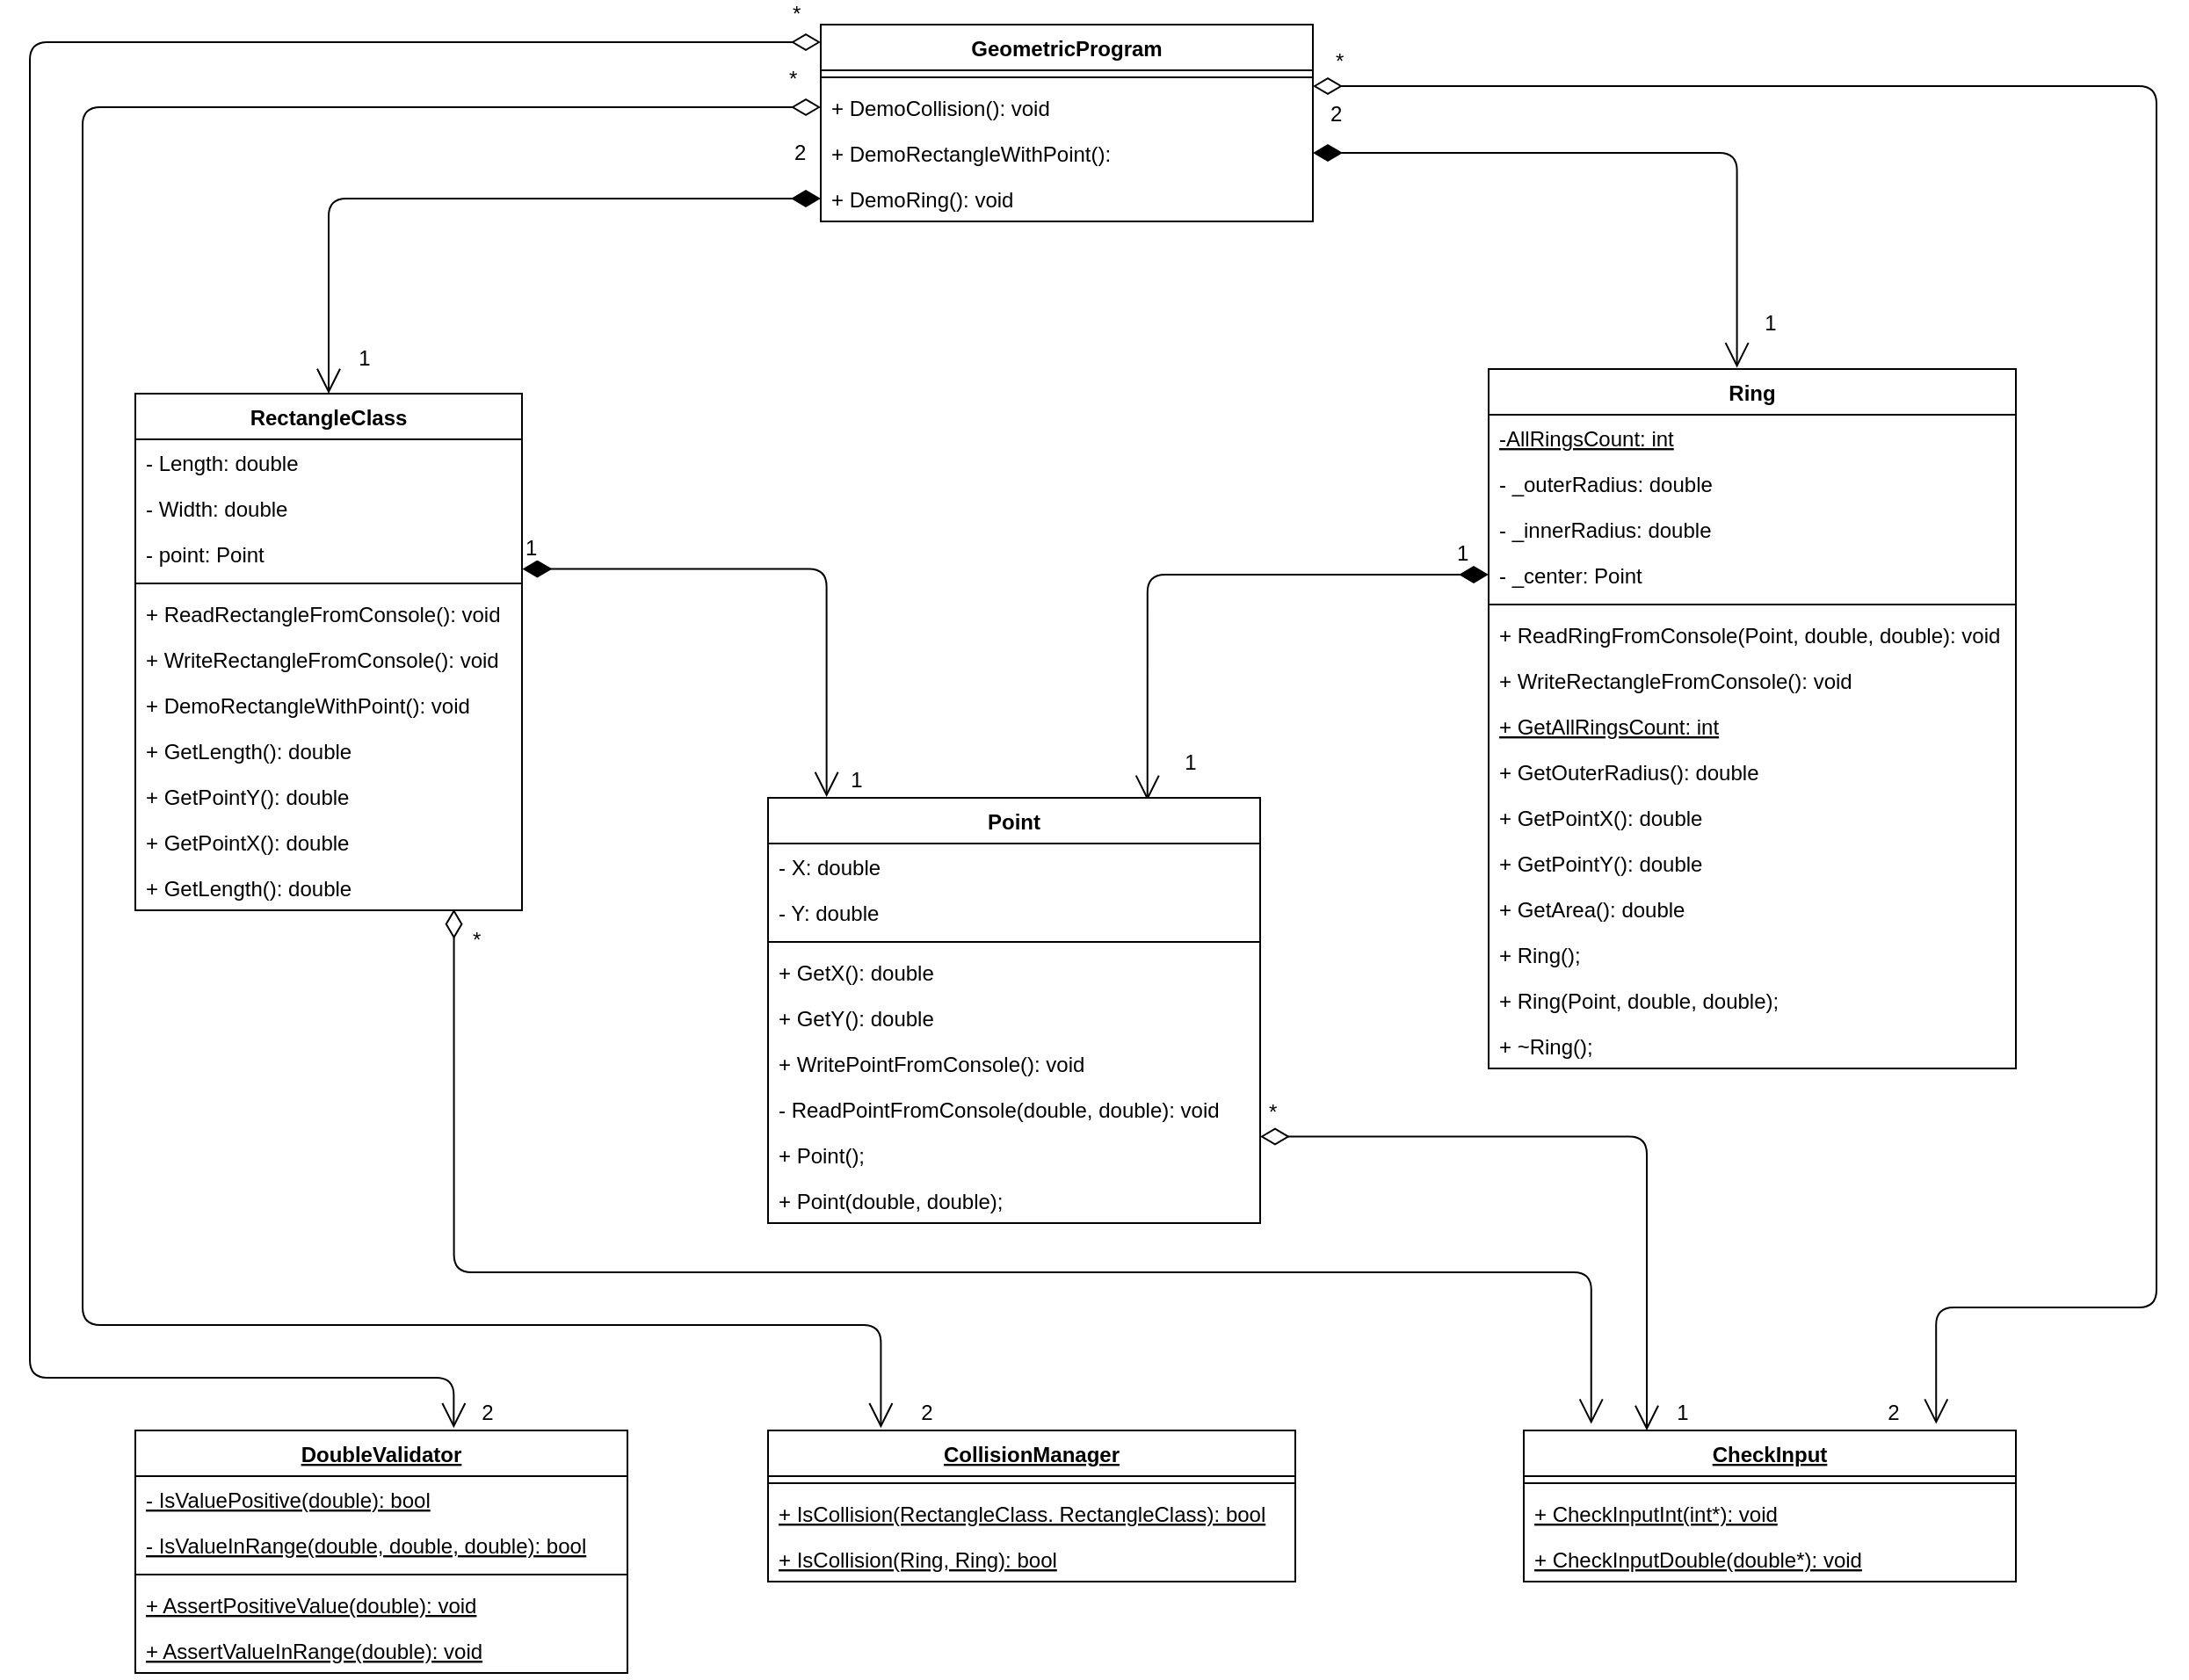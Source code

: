 <mxfile version="13.1.3">
    <diagram id="6hGFLwfOUW9BJ-s0fimq" name="Page-1">
        <mxGraphModel dx="1901" dy="1759" grid="1" gridSize="10" guides="1" tooltips="1" connect="1" arrows="1" fold="1" page="1" pageScale="1" pageWidth="1169" pageHeight="827" math="0" shadow="0">
            <root>
                <mxCell id="0"/>
                <mxCell id="1" parent="0"/>
                <mxCell id="83" value="2" style="endArrow=open;html=1;endSize=12;startArrow=diamondThin;startSize=14;startFill=1;edgeStyle=orthogonalEdgeStyle;align=left;verticalAlign=bottom;fontSize=12;exitX=0;exitY=0.5;exitDx=0;exitDy=0;entryX=0.5;entryY=0;entryDx=0;entryDy=0;" edge="1" parent="1" source="75" target="12">
                    <mxGeometry x="-0.91" y="-17" relative="1" as="geometry">
                        <mxPoint x="420" y="-510" as="sourcePoint"/>
                        <mxPoint x="580" y="-510" as="targetPoint"/>
                        <mxPoint as="offset"/>
                    </mxGeometry>
                </mxCell>
                <mxCell id="85" value="1" style="text;html=1;align=center;verticalAlign=middle;resizable=0;points=[];autosize=1;" vertex="1" parent="1">
                    <mxGeometry x="210" y="-620" width="20" height="20" as="geometry"/>
                </mxCell>
                <mxCell id="86" value="2" style="endArrow=open;html=1;endSize=12;startArrow=diamondThin;startSize=14;startFill=1;edgeStyle=orthogonalEdgeStyle;align=left;verticalAlign=bottom;fontSize=12;exitX=1;exitY=0.5;exitDx=0;exitDy=0;entryX=0.471;entryY=-0.002;entryDx=0;entryDy=0;entryPerimeter=0;" edge="1" parent="1" source="74" target="26">
                    <mxGeometry x="-0.955" y="13" relative="1" as="geometry">
                        <mxPoint x="1150.0" y="-800.0" as="sourcePoint"/>
                        <mxPoint x="870" y="-637" as="targetPoint"/>
                        <mxPoint as="offset"/>
                    </mxGeometry>
                </mxCell>
                <mxCell id="87" value="1" style="text;html=1;align=center;verticalAlign=middle;resizable=0;points=[];autosize=1;" vertex="1" parent="1">
                    <mxGeometry x="1010" y="-640" width="20" height="20" as="geometry"/>
                </mxCell>
                <mxCell id="88" value="1" style="endArrow=open;html=1;endSize=12;startArrow=diamondThin;startSize=14;startFill=1;edgeStyle=orthogonalEdgeStyle;align=left;verticalAlign=bottom;fontSize=12;exitX=1.001;exitY=0.837;exitDx=0;exitDy=0;exitPerimeter=0;entryX=0.119;entryY=-0.002;entryDx=0;entryDy=0;entryPerimeter=0;" edge="1" parent="1" source="17" target="2">
                    <mxGeometry x="-1" y="3" relative="1" as="geometry">
                        <mxPoint x="400" y="-480" as="sourcePoint"/>
                        <mxPoint x="760" y="-390" as="targetPoint"/>
                    </mxGeometry>
                </mxCell>
                <mxCell id="89" value="1" style="text;html=1;align=center;verticalAlign=middle;resizable=0;points=[];autosize=1;" vertex="1" parent="1">
                    <mxGeometry x="490" y="-380" width="20" height="20" as="geometry"/>
                </mxCell>
                <mxCell id="90" value="1" style="endArrow=open;html=1;endSize=12;startArrow=diamondThin;startSize=14;startFill=1;edgeStyle=orthogonalEdgeStyle;align=left;verticalAlign=bottom;fontSize=12;exitX=0;exitY=0.5;exitDx=0;exitDy=0;entryX=0.771;entryY=0.006;entryDx=0;entryDy=0;entryPerimeter=0;" edge="1" parent="1" source="29" target="2">
                    <mxGeometry x="-0.876" y="-3" relative="1" as="geometry">
                        <mxPoint x="600" y="-390" as="sourcePoint"/>
                        <mxPoint x="760" y="-390" as="targetPoint"/>
                        <mxPoint as="offset"/>
                    </mxGeometry>
                </mxCell>
                <mxCell id="92" value="1" style="text;html=1;align=center;verticalAlign=middle;resizable=0;points=[];autosize=1;" vertex="1" parent="1">
                    <mxGeometry x="680" y="-390" width="20" height="20" as="geometry"/>
                </mxCell>
                <mxCell id="93" value="*" style="endArrow=open;html=1;endSize=12;startArrow=diamondThin;startSize=14;startFill=0;edgeStyle=orthogonalEdgeStyle;align=left;verticalAlign=bottom;fontSize=12;exitX=0;exitY=0.5;exitDx=0;exitDy=0;entryX=0.214;entryY=-0.016;entryDx=0;entryDy=0;entryPerimeter=0;" edge="1" parent="1" source="73" target="52">
                    <mxGeometry x="-0.975" y="-7" relative="1" as="geometry">
                        <mxPoint x="500" y="-430" as="sourcePoint"/>
                        <mxPoint x="660" y="-430" as="targetPoint"/>
                        <Array as="points">
                            <mxPoint x="60" y="-753"/>
                            <mxPoint x="60" y="-60"/>
                            <mxPoint x="514" y="-60"/>
                        </Array>
                        <mxPoint as="offset"/>
                    </mxGeometry>
                </mxCell>
                <mxCell id="94" value="*" style="endArrow=open;html=1;endSize=12;startArrow=diamondThin;startSize=14;startFill=0;edgeStyle=orthogonalEdgeStyle;align=left;verticalAlign=bottom;fontSize=12;entryX=0.647;entryY=-0.01;entryDx=0;entryDy=0;entryPerimeter=0;" edge="1" parent="1" source="66" target="42">
                    <mxGeometry x="-0.975" y="-7" relative="1" as="geometry">
                        <mxPoint x="490.0" y="-743" as="sourcePoint"/>
                        <mxPoint x="524.2" y="8.624" as="targetPoint"/>
                        <Array as="points">
                            <mxPoint x="30" y="-790"/>
                            <mxPoint x="30" y="-30"/>
                            <mxPoint x="271" y="-30"/>
                        </Array>
                        <mxPoint as="offset"/>
                    </mxGeometry>
                </mxCell>
                <mxCell id="95" value="2" style="text;html=1;align=center;verticalAlign=middle;resizable=0;points=[];autosize=1;" vertex="1" parent="1">
                    <mxGeometry x="280" y="-20" width="20" height="20" as="geometry"/>
                </mxCell>
                <mxCell id="96" value="2" style="text;html=1;align=center;verticalAlign=middle;resizable=0;points=[];autosize=1;" vertex="1" parent="1">
                    <mxGeometry x="530" y="-20" width="20" height="20" as="geometry"/>
                </mxCell>
                <mxCell id="97" value="*" style="endArrow=open;html=1;endSize=12;startArrow=diamondThin;startSize=14;startFill=0;edgeStyle=orthogonalEdgeStyle;align=left;verticalAlign=bottom;fontSize=12;entryX=0.838;entryY=-0.043;entryDx=0;entryDy=0;entryPerimeter=0;" edge="1" parent="1" source="66" target="76">
                    <mxGeometry x="-0.985" y="5" relative="1" as="geometry">
                        <mxPoint x="1250" y="-818.81" as="sourcePoint"/>
                        <mxPoint x="1284.2" y="-67.186" as="targetPoint"/>
                        <Array as="points">
                            <mxPoint x="1240" y="-765"/>
                            <mxPoint x="1240" y="-70"/>
                            <mxPoint x="1115" y="-70"/>
                        </Array>
                        <mxPoint as="offset"/>
                    </mxGeometry>
                </mxCell>
                <mxCell id="98" value="2" style="text;html=1;align=center;verticalAlign=middle;resizable=0;points=[];autosize=1;" vertex="1" parent="1">
                    <mxGeometry x="1080" y="-20" width="20" height="20" as="geometry"/>
                </mxCell>
                <mxCell id="99" value="*" style="endArrow=open;html=1;endSize=12;startArrow=diamondThin;startSize=14;startFill=0;edgeStyle=orthogonalEdgeStyle;align=left;verticalAlign=bottom;fontSize=12;entryX=0.25;entryY=0;entryDx=0;entryDy=0;exitX=1;exitY=0.106;exitDx=0;exitDy=0;exitPerimeter=0;" edge="1" parent="1" source="10" target="76">
                    <mxGeometry x="-0.985" y="5" relative="1" as="geometry">
                        <mxPoint x="810" y="-118.0" as="sourcePoint"/>
                        <mxPoint x="1164.64" y="643.302" as="targetPoint"/>
                        <Array as="points">
                            <mxPoint x="950" y="-167"/>
                        </Array>
                        <mxPoint as="offset"/>
                    </mxGeometry>
                </mxCell>
                <mxCell id="100" value="1" style="text;html=1;align=center;verticalAlign=middle;resizable=0;points=[];autosize=1;" vertex="1" parent="1">
                    <mxGeometry x="960" y="-20" width="20" height="20" as="geometry"/>
                </mxCell>
                <mxCell id="101" value="*" style="endArrow=open;html=1;endSize=12;startArrow=diamondThin;startSize=14;startFill=0;edgeStyle=orthogonalEdgeStyle;align=left;verticalAlign=bottom;fontSize=12;entryX=0.137;entryY=-0.043;entryDx=0;entryDy=0;exitX=0.824;exitY=0.975;exitDx=0;exitDy=0;exitPerimeter=0;entryPerimeter=0;" edge="1" parent="1" source="20" target="76">
                    <mxGeometry x="-0.943" y="9" relative="1" as="geometry">
                        <mxPoint x="280" y="-206.004" as="sourcePoint"/>
                        <mxPoint x="500" y="-38.76" as="targetPoint"/>
                        <Array as="points">
                            <mxPoint x="271" y="-90"/>
                            <mxPoint x="918" y="-90"/>
                        </Array>
                        <mxPoint as="offset"/>
                    </mxGeometry>
                </mxCell>
                <mxCell id="42" value="DoubleValidator" style="swimlane;fontStyle=5;align=center;verticalAlign=top;childLayout=stackLayout;horizontal=1;startSize=26;horizontalStack=0;resizeParent=1;resizeParentMax=0;resizeLast=0;collapsible=1;marginBottom=0;" vertex="1" parent="1">
                    <mxGeometry x="90" width="280" height="138" as="geometry"/>
                </mxCell>
                <mxCell id="43" value="- IsValuePositive(double): bool" style="text;strokeColor=none;fillColor=none;align=left;verticalAlign=top;spacingLeft=4;spacingRight=4;overflow=hidden;rotatable=0;points=[[0,0.5],[1,0.5]];portConstraint=eastwest;fontStyle=4" vertex="1" parent="42">
                    <mxGeometry y="26" width="280" height="26" as="geometry"/>
                </mxCell>
                <mxCell id="44" value="- IsValueInRange(double, double, double): bool" style="text;strokeColor=none;fillColor=none;align=left;verticalAlign=top;spacingLeft=4;spacingRight=4;overflow=hidden;rotatable=0;points=[[0,0.5],[1,0.5]];portConstraint=eastwest;fontStyle=4" vertex="1" parent="42">
                    <mxGeometry y="52" width="280" height="26" as="geometry"/>
                </mxCell>
                <mxCell id="45" value="" style="line;strokeWidth=1;fillColor=none;align=left;verticalAlign=middle;spacingTop=-1;spacingLeft=3;spacingRight=3;rotatable=0;labelPosition=right;points=[];portConstraint=eastwest;fontStyle=4" vertex="1" parent="42">
                    <mxGeometry y="78" width="280" height="8" as="geometry"/>
                </mxCell>
                <mxCell id="46" value="+ AssertPositiveValue(double): void" style="text;strokeColor=none;fillColor=none;align=left;verticalAlign=top;spacingLeft=4;spacingRight=4;overflow=hidden;rotatable=0;points=[[0,0.5],[1,0.5]];portConstraint=eastwest;fontStyle=4" vertex="1" parent="42">
                    <mxGeometry y="86" width="280" height="26" as="geometry"/>
                </mxCell>
                <mxCell id="47" value="+ AssertValueInRange(double): void" style="text;strokeColor=none;fillColor=none;align=left;verticalAlign=top;spacingLeft=4;spacingRight=4;overflow=hidden;rotatable=0;points=[[0,0.5],[1,0.5]];portConstraint=eastwest;fontStyle=4" vertex="1" parent="42">
                    <mxGeometry y="112" width="280" height="26" as="geometry"/>
                </mxCell>
                <mxCell id="12" value="RectangleClass" style="swimlane;fontStyle=1;align=center;verticalAlign=top;childLayout=stackLayout;horizontal=1;startSize=26;horizontalStack=0;resizeParent=1;resizeParentMax=0;resizeLast=0;collapsible=1;marginBottom=0;" vertex="1" parent="1">
                    <mxGeometry x="90" y="-590" width="220" height="294" as="geometry"/>
                </mxCell>
                <mxCell id="16" value="- Length: double" style="text;strokeColor=none;fillColor=none;align=left;verticalAlign=top;spacingLeft=4;spacingRight=4;overflow=hidden;rotatable=0;points=[[0,0.5],[1,0.5]];portConstraint=eastwest;" vertex="1" parent="12">
                    <mxGeometry y="26" width="220" height="26" as="geometry"/>
                </mxCell>
                <mxCell id="13" value="- Width: double" style="text;strokeColor=none;fillColor=none;align=left;verticalAlign=top;spacingLeft=4;spacingRight=4;overflow=hidden;rotatable=0;points=[[0,0.5],[1,0.5]];portConstraint=eastwest;" vertex="1" parent="12">
                    <mxGeometry y="52" width="220" height="26" as="geometry"/>
                </mxCell>
                <mxCell id="17" value="- point: Point" style="text;strokeColor=none;fillColor=none;align=left;verticalAlign=top;spacingLeft=4;spacingRight=4;overflow=hidden;rotatable=0;points=[[0,0.5],[1,0.5]];portConstraint=eastwest;" vertex="1" parent="12">
                    <mxGeometry y="78" width="220" height="26" as="geometry"/>
                </mxCell>
                <mxCell id="14" value="" style="line;strokeWidth=1;fillColor=none;align=left;verticalAlign=middle;spacingTop=-1;spacingLeft=3;spacingRight=3;rotatable=0;labelPosition=right;points=[];portConstraint=eastwest;" vertex="1" parent="12">
                    <mxGeometry y="104" width="220" height="8" as="geometry"/>
                </mxCell>
                <mxCell id="18" value="+ ReadRectangleFromConsole(): void" style="text;strokeColor=none;fillColor=none;align=left;verticalAlign=top;spacingLeft=4;spacingRight=4;overflow=hidden;rotatable=0;points=[[0,0.5],[1,0.5]];portConstraint=eastwest;" vertex="1" parent="12">
                    <mxGeometry y="112" width="220" height="26" as="geometry"/>
                </mxCell>
                <mxCell id="15" value="+ WriteRectangleFromConsole(): void" style="text;strokeColor=none;fillColor=none;align=left;verticalAlign=top;spacingLeft=4;spacingRight=4;overflow=hidden;rotatable=0;points=[[0,0.5],[1,0.5]];portConstraint=eastwest;" vertex="1" parent="12">
                    <mxGeometry y="138" width="220" height="26" as="geometry"/>
                </mxCell>
                <mxCell id="19" value="+ DemoRectangleWithPoint(): void" style="text;strokeColor=none;fillColor=none;align=left;verticalAlign=top;spacingLeft=4;spacingRight=4;overflow=hidden;rotatable=0;points=[[0,0.5],[1,0.5]];portConstraint=eastwest;" vertex="1" parent="12">
                    <mxGeometry y="164" width="220" height="26" as="geometry"/>
                </mxCell>
                <mxCell id="21" value="+ GetLength(): double" style="text;strokeColor=none;fillColor=none;align=left;verticalAlign=top;spacingLeft=4;spacingRight=4;overflow=hidden;rotatable=0;points=[[0,0.5],[1,0.5]];portConstraint=eastwest;" vertex="1" parent="12">
                    <mxGeometry y="190" width="220" height="26" as="geometry"/>
                </mxCell>
                <mxCell id="23" value="+ GetPointY(): double" style="text;strokeColor=none;fillColor=none;align=left;verticalAlign=top;spacingLeft=4;spacingRight=4;overflow=hidden;rotatable=0;points=[[0,0.5],[1,0.5]];portConstraint=eastwest;" vertex="1" parent="12">
                    <mxGeometry y="216" width="220" height="26" as="geometry"/>
                </mxCell>
                <mxCell id="22" value="+ GetPointX(): double" style="text;strokeColor=none;fillColor=none;align=left;verticalAlign=top;spacingLeft=4;spacingRight=4;overflow=hidden;rotatable=0;points=[[0,0.5],[1,0.5]];portConstraint=eastwest;" vertex="1" parent="12">
                    <mxGeometry y="242" width="220" height="26" as="geometry"/>
                </mxCell>
                <mxCell id="20" value="+ GetLength(): double" style="text;strokeColor=none;fillColor=none;align=left;verticalAlign=top;spacingLeft=4;spacingRight=4;overflow=hidden;rotatable=0;points=[[0,0.5],[1,0.5]];portConstraint=eastwest;" vertex="1" parent="12">
                    <mxGeometry y="268" width="220" height="26" as="geometry"/>
                </mxCell>
                <mxCell id="52" value="CollisionManager" style="swimlane;fontStyle=5;align=center;verticalAlign=top;childLayout=stackLayout;horizontal=1;startSize=26;horizontalStack=0;resizeParent=1;resizeParentMax=0;resizeLast=0;collapsible=1;marginBottom=0;" vertex="1" parent="1">
                    <mxGeometry x="450" width="300" height="86" as="geometry"/>
                </mxCell>
                <mxCell id="55" value="" style="line;strokeWidth=1;fillColor=none;align=left;verticalAlign=middle;spacingTop=-1;spacingLeft=3;spacingRight=3;rotatable=0;labelPosition=right;points=[];portConstraint=eastwest;fontStyle=4" vertex="1" parent="52">
                    <mxGeometry y="26" width="300" height="8" as="geometry"/>
                </mxCell>
                <mxCell id="56" value="+ IsCollision(RectangleClass. RectangleClass): bool" style="text;strokeColor=none;fillColor=none;align=left;verticalAlign=top;spacingLeft=4;spacingRight=4;overflow=hidden;rotatable=0;points=[[0,0.5],[1,0.5]];portConstraint=eastwest;fontStyle=4" vertex="1" parent="52">
                    <mxGeometry y="34" width="300" height="26" as="geometry"/>
                </mxCell>
                <mxCell id="57" value="+ IsCollision(Ring, Ring): bool" style="text;strokeColor=none;fillColor=none;align=left;verticalAlign=top;spacingLeft=4;spacingRight=4;overflow=hidden;rotatable=0;points=[[0,0.5],[1,0.5]];portConstraint=eastwest;fontStyle=4" vertex="1" parent="52">
                    <mxGeometry y="60" width="300" height="26" as="geometry"/>
                </mxCell>
                <mxCell id="2" value="Point" style="swimlane;fontStyle=1;align=center;verticalAlign=top;childLayout=stackLayout;horizontal=1;startSize=26;horizontalStack=0;resizeParent=1;resizeParentMax=0;resizeLast=0;collapsible=1;marginBottom=0;" vertex="1" parent="1">
                    <mxGeometry x="450" y="-360" width="280" height="242" as="geometry"/>
                </mxCell>
                <mxCell id="3" value="- X: double" style="text;strokeColor=none;fillColor=none;align=left;verticalAlign=top;spacingLeft=4;spacingRight=4;overflow=hidden;rotatable=0;points=[[0,0.5],[1,0.5]];portConstraint=eastwest;" vertex="1" parent="2">
                    <mxGeometry y="26" width="280" height="26" as="geometry"/>
                </mxCell>
                <mxCell id="7" value="- Y: double" style="text;strokeColor=none;fillColor=none;align=left;verticalAlign=top;spacingLeft=4;spacingRight=4;overflow=hidden;rotatable=0;points=[[0,0.5],[1,0.5]];portConstraint=eastwest;" vertex="1" parent="2">
                    <mxGeometry y="52" width="280" height="26" as="geometry"/>
                </mxCell>
                <mxCell id="4" value="" style="line;strokeWidth=1;fillColor=none;align=left;verticalAlign=middle;spacingTop=-1;spacingLeft=3;spacingRight=3;rotatable=0;labelPosition=right;points=[];portConstraint=eastwest;" vertex="1" parent="2">
                    <mxGeometry y="78" width="280" height="8" as="geometry"/>
                </mxCell>
                <mxCell id="6" value="+ GetX(): double" style="text;strokeColor=none;fillColor=none;align=left;verticalAlign=top;spacingLeft=4;spacingRight=4;overflow=hidden;rotatable=0;points=[[0,0.5],[1,0.5]];portConstraint=eastwest;" vertex="1" parent="2">
                    <mxGeometry y="86" width="280" height="26" as="geometry"/>
                </mxCell>
                <mxCell id="8" value="+ GetY(): double" style="text;strokeColor=none;fillColor=none;align=left;verticalAlign=top;spacingLeft=4;spacingRight=4;overflow=hidden;rotatable=0;points=[[0,0.5],[1,0.5]];portConstraint=eastwest;" vertex="1" parent="2">
                    <mxGeometry y="112" width="280" height="26" as="geometry"/>
                </mxCell>
                <mxCell id="9" value="+ WritePointFromConsole(): void" style="text;strokeColor=none;fillColor=none;align=left;verticalAlign=top;spacingLeft=4;spacingRight=4;overflow=hidden;rotatable=0;points=[[0,0.5],[1,0.5]];portConstraint=eastwest;" vertex="1" parent="2">
                    <mxGeometry y="138" width="280" height="26" as="geometry"/>
                </mxCell>
                <mxCell id="5" value="- ReadPointFromConsole(double, double): void" style="text;strokeColor=none;fillColor=none;align=left;verticalAlign=top;spacingLeft=4;spacingRight=4;overflow=hidden;rotatable=0;points=[[0,0.5],[1,0.5]];portConstraint=eastwest;" vertex="1" parent="2">
                    <mxGeometry y="164" width="280" height="26" as="geometry"/>
                </mxCell>
                <mxCell id="10" value="+ Point();" style="text;strokeColor=none;fillColor=none;align=left;verticalAlign=top;spacingLeft=4;spacingRight=4;overflow=hidden;rotatable=0;points=[[0,0.5],[1,0.5]];portConstraint=eastwest;" vertex="1" parent="2">
                    <mxGeometry y="190" width="280" height="26" as="geometry"/>
                </mxCell>
                <mxCell id="11" value="+ Point(double, double);" style="text;strokeColor=none;fillColor=none;align=left;verticalAlign=top;spacingLeft=4;spacingRight=4;overflow=hidden;rotatable=0;points=[[0,0.5],[1,0.5]];portConstraint=eastwest;" vertex="1" parent="2">
                    <mxGeometry y="216" width="280" height="26" as="geometry"/>
                </mxCell>
                <mxCell id="26" value="Ring" style="swimlane;fontStyle=1;align=center;verticalAlign=top;childLayout=stackLayout;horizontal=1;startSize=26;horizontalStack=0;resizeParent=1;resizeParentMax=0;resizeLast=0;collapsible=1;marginBottom=0;" vertex="1" parent="1">
                    <mxGeometry x="860" y="-604" width="300" height="398" as="geometry"/>
                </mxCell>
                <mxCell id="27" value="-AllRingsCount: int" style="text;strokeColor=none;fillColor=none;align=left;verticalAlign=top;spacingLeft=4;spacingRight=4;overflow=hidden;rotatable=0;points=[[0,0.5],[1,0.5]];portConstraint=eastwest;fontStyle=4;strokeWidth=5;fontSize=12;" vertex="1" parent="26">
                    <mxGeometry y="26" width="300" height="26" as="geometry"/>
                </mxCell>
                <mxCell id="28" value="- _outerRadius: double" style="text;strokeColor=none;fillColor=none;align=left;verticalAlign=top;spacingLeft=4;spacingRight=4;overflow=hidden;rotatable=0;points=[[0,0.5],[1,0.5]];portConstraint=eastwest;" vertex="1" parent="26">
                    <mxGeometry y="52" width="300" height="26" as="geometry"/>
                </mxCell>
                <mxCell id="38" value="- _innerRadius: double" style="text;strokeColor=none;fillColor=none;align=left;verticalAlign=top;spacingLeft=4;spacingRight=4;overflow=hidden;rotatable=0;points=[[0,0.5],[1,0.5]];portConstraint=eastwest;" vertex="1" parent="26">
                    <mxGeometry y="78" width="300" height="26" as="geometry"/>
                </mxCell>
                <mxCell id="29" value="- _center: Point" style="text;strokeColor=none;fillColor=none;align=left;verticalAlign=top;spacingLeft=4;spacingRight=4;overflow=hidden;rotatable=0;points=[[0,0.5],[1,0.5]];portConstraint=eastwest;" vertex="1" parent="26">
                    <mxGeometry y="104" width="300" height="26" as="geometry"/>
                </mxCell>
                <mxCell id="30" value="" style="line;strokeWidth=1;fillColor=none;align=left;verticalAlign=middle;spacingTop=-1;spacingLeft=3;spacingRight=3;rotatable=0;labelPosition=right;points=[];portConstraint=eastwest;" vertex="1" parent="26">
                    <mxGeometry y="130" width="300" height="8" as="geometry"/>
                </mxCell>
                <mxCell id="31" value="+ ReadRingFromConsole(Point, double, double): void" style="text;strokeColor=none;fillColor=none;align=left;verticalAlign=top;spacingLeft=4;spacingRight=4;overflow=hidden;rotatable=0;points=[[0,0.5],[1,0.5]];portConstraint=eastwest;" vertex="1" parent="26">
                    <mxGeometry y="138" width="300" height="26" as="geometry"/>
                </mxCell>
                <mxCell id="32" value="+ WriteRectangleFromConsole(): void" style="text;strokeColor=none;fillColor=none;align=left;verticalAlign=top;spacingLeft=4;spacingRight=4;overflow=hidden;rotatable=0;points=[[0,0.5],[1,0.5]];portConstraint=eastwest;" vertex="1" parent="26">
                    <mxGeometry y="164" width="300" height="26" as="geometry"/>
                </mxCell>
                <mxCell id="33" value="+ GetAllRingsCount: int" style="text;strokeColor=none;fillColor=none;align=left;verticalAlign=top;spacingLeft=4;spacingRight=4;overflow=hidden;rotatable=0;points=[[0,0.5],[1,0.5]];portConstraint=eastwest;fontStyle=4" vertex="1" parent="26">
                    <mxGeometry y="190" width="300" height="26" as="geometry"/>
                </mxCell>
                <mxCell id="34" value="+ GetOuterRadius(): double" style="text;strokeColor=none;fillColor=none;align=left;verticalAlign=top;spacingLeft=4;spacingRight=4;overflow=hidden;rotatable=0;points=[[0,0.5],[1,0.5]];portConstraint=eastwest;" vertex="1" parent="26">
                    <mxGeometry y="216" width="300" height="26" as="geometry"/>
                </mxCell>
                <mxCell id="36" value="+ GetPointX(): double" style="text;strokeColor=none;fillColor=none;align=left;verticalAlign=top;spacingLeft=4;spacingRight=4;overflow=hidden;rotatable=0;points=[[0,0.5],[1,0.5]];portConstraint=eastwest;" vertex="1" parent="26">
                    <mxGeometry y="242" width="300" height="26" as="geometry"/>
                </mxCell>
                <mxCell id="35" value="+ GetPointY(): double" style="text;strokeColor=none;fillColor=none;align=left;verticalAlign=top;spacingLeft=4;spacingRight=4;overflow=hidden;rotatable=0;points=[[0,0.5],[1,0.5]];portConstraint=eastwest;" vertex="1" parent="26">
                    <mxGeometry y="268" width="300" height="26" as="geometry"/>
                </mxCell>
                <mxCell id="37" value="+ GetArea(): double" style="text;strokeColor=none;fillColor=none;align=left;verticalAlign=top;spacingLeft=4;spacingRight=4;overflow=hidden;rotatable=0;points=[[0,0.5],[1,0.5]];portConstraint=eastwest;" vertex="1" parent="26">
                    <mxGeometry y="294" width="300" height="26" as="geometry"/>
                </mxCell>
                <mxCell id="39" value="+ Ring();" style="text;strokeColor=none;fillColor=none;align=left;verticalAlign=top;spacingLeft=4;spacingRight=4;overflow=hidden;rotatable=0;points=[[0,0.5],[1,0.5]];portConstraint=eastwest;" vertex="1" parent="26">
                    <mxGeometry y="320" width="300" height="26" as="geometry"/>
                </mxCell>
                <mxCell id="40" value="+ Ring(Point, double, double);" style="text;strokeColor=none;fillColor=none;align=left;verticalAlign=top;spacingLeft=4;spacingRight=4;overflow=hidden;rotatable=0;points=[[0,0.5],[1,0.5]];portConstraint=eastwest;" vertex="1" parent="26">
                    <mxGeometry y="346" width="300" height="26" as="geometry"/>
                </mxCell>
                <mxCell id="41" value="+ ~Ring();" style="text;strokeColor=none;fillColor=none;align=left;verticalAlign=top;spacingLeft=4;spacingRight=4;overflow=hidden;rotatable=0;points=[[0,0.5],[1,0.5]];portConstraint=eastwest;" vertex="1" parent="26">
                    <mxGeometry y="372" width="300" height="26" as="geometry"/>
                </mxCell>
                <mxCell id="76" value="CheckInput" style="swimlane;fontStyle=5;align=center;verticalAlign=top;childLayout=stackLayout;horizontal=1;startSize=26;horizontalStack=0;resizeParent=1;resizeParentMax=0;resizeLast=0;collapsible=1;marginBottom=0;" vertex="1" parent="1">
                    <mxGeometry x="880" width="280" height="86" as="geometry"/>
                </mxCell>
                <mxCell id="79" value="" style="line;strokeWidth=1;fillColor=none;align=left;verticalAlign=middle;spacingTop=-1;spacingLeft=3;spacingRight=3;rotatable=0;labelPosition=right;points=[];portConstraint=eastwest;fontStyle=4" vertex="1" parent="76">
                    <mxGeometry y="26" width="280" height="8" as="geometry"/>
                </mxCell>
                <mxCell id="80" value="+ CheckInputInt(int*): void" style="text;strokeColor=none;fillColor=none;align=left;verticalAlign=top;spacingLeft=4;spacingRight=4;overflow=hidden;rotatable=0;points=[[0,0.5],[1,0.5]];portConstraint=eastwest;fontStyle=4" vertex="1" parent="76">
                    <mxGeometry y="34" width="280" height="26" as="geometry"/>
                </mxCell>
                <mxCell id="81" value="+ CheckInputDouble(double*): void" style="text;strokeColor=none;fillColor=none;align=left;verticalAlign=top;spacingLeft=4;spacingRight=4;overflow=hidden;rotatable=0;points=[[0,0.5],[1,0.5]];portConstraint=eastwest;fontStyle=4" vertex="1" parent="76">
                    <mxGeometry y="60" width="280" height="26" as="geometry"/>
                </mxCell>
                <mxCell id="66" value="GeometricProgram" style="swimlane;fontStyle=1;align=center;verticalAlign=top;childLayout=stackLayout;horizontal=1;startSize=26;horizontalStack=0;resizeParent=1;resizeParentMax=0;resizeLast=0;collapsible=1;marginBottom=0;" vertex="1" parent="1">
                    <mxGeometry x="480" y="-800" width="280" height="112" as="geometry"/>
                </mxCell>
                <mxCell id="69" value="" style="line;strokeWidth=1;fillColor=none;align=left;verticalAlign=middle;spacingTop=-1;spacingLeft=3;spacingRight=3;rotatable=0;labelPosition=right;points=[];portConstraint=eastwest;" vertex="1" parent="66">
                    <mxGeometry y="26" width="280" height="8" as="geometry"/>
                </mxCell>
                <mxCell id="73" value="+ DemoCollision(): void" style="text;strokeColor=none;fillColor=none;align=left;verticalAlign=top;spacingLeft=4;spacingRight=4;overflow=hidden;rotatable=0;points=[[0,0.5],[1,0.5]];portConstraint=eastwest;" vertex="1" parent="66">
                    <mxGeometry y="34" width="280" height="26" as="geometry"/>
                </mxCell>
                <mxCell id="74" value="+ DemoRectangleWithPoint():" style="text;strokeColor=none;fillColor=none;align=left;verticalAlign=top;spacingLeft=4;spacingRight=4;overflow=hidden;rotatable=0;points=[[0,0.5],[1,0.5]];portConstraint=eastwest;" vertex="1" parent="66">
                    <mxGeometry y="60" width="280" height="26" as="geometry"/>
                </mxCell>
                <mxCell id="75" value="+ DemoRing(): void" style="text;strokeColor=none;fillColor=none;align=left;verticalAlign=top;spacingLeft=4;spacingRight=4;overflow=hidden;rotatable=0;points=[[0,0.5],[1,0.5]];portConstraint=eastwest;" vertex="1" parent="66">
                    <mxGeometry y="86" width="280" height="26" as="geometry"/>
                </mxCell>
            </root>
        </mxGraphModel>
    </diagram>
</mxfile>